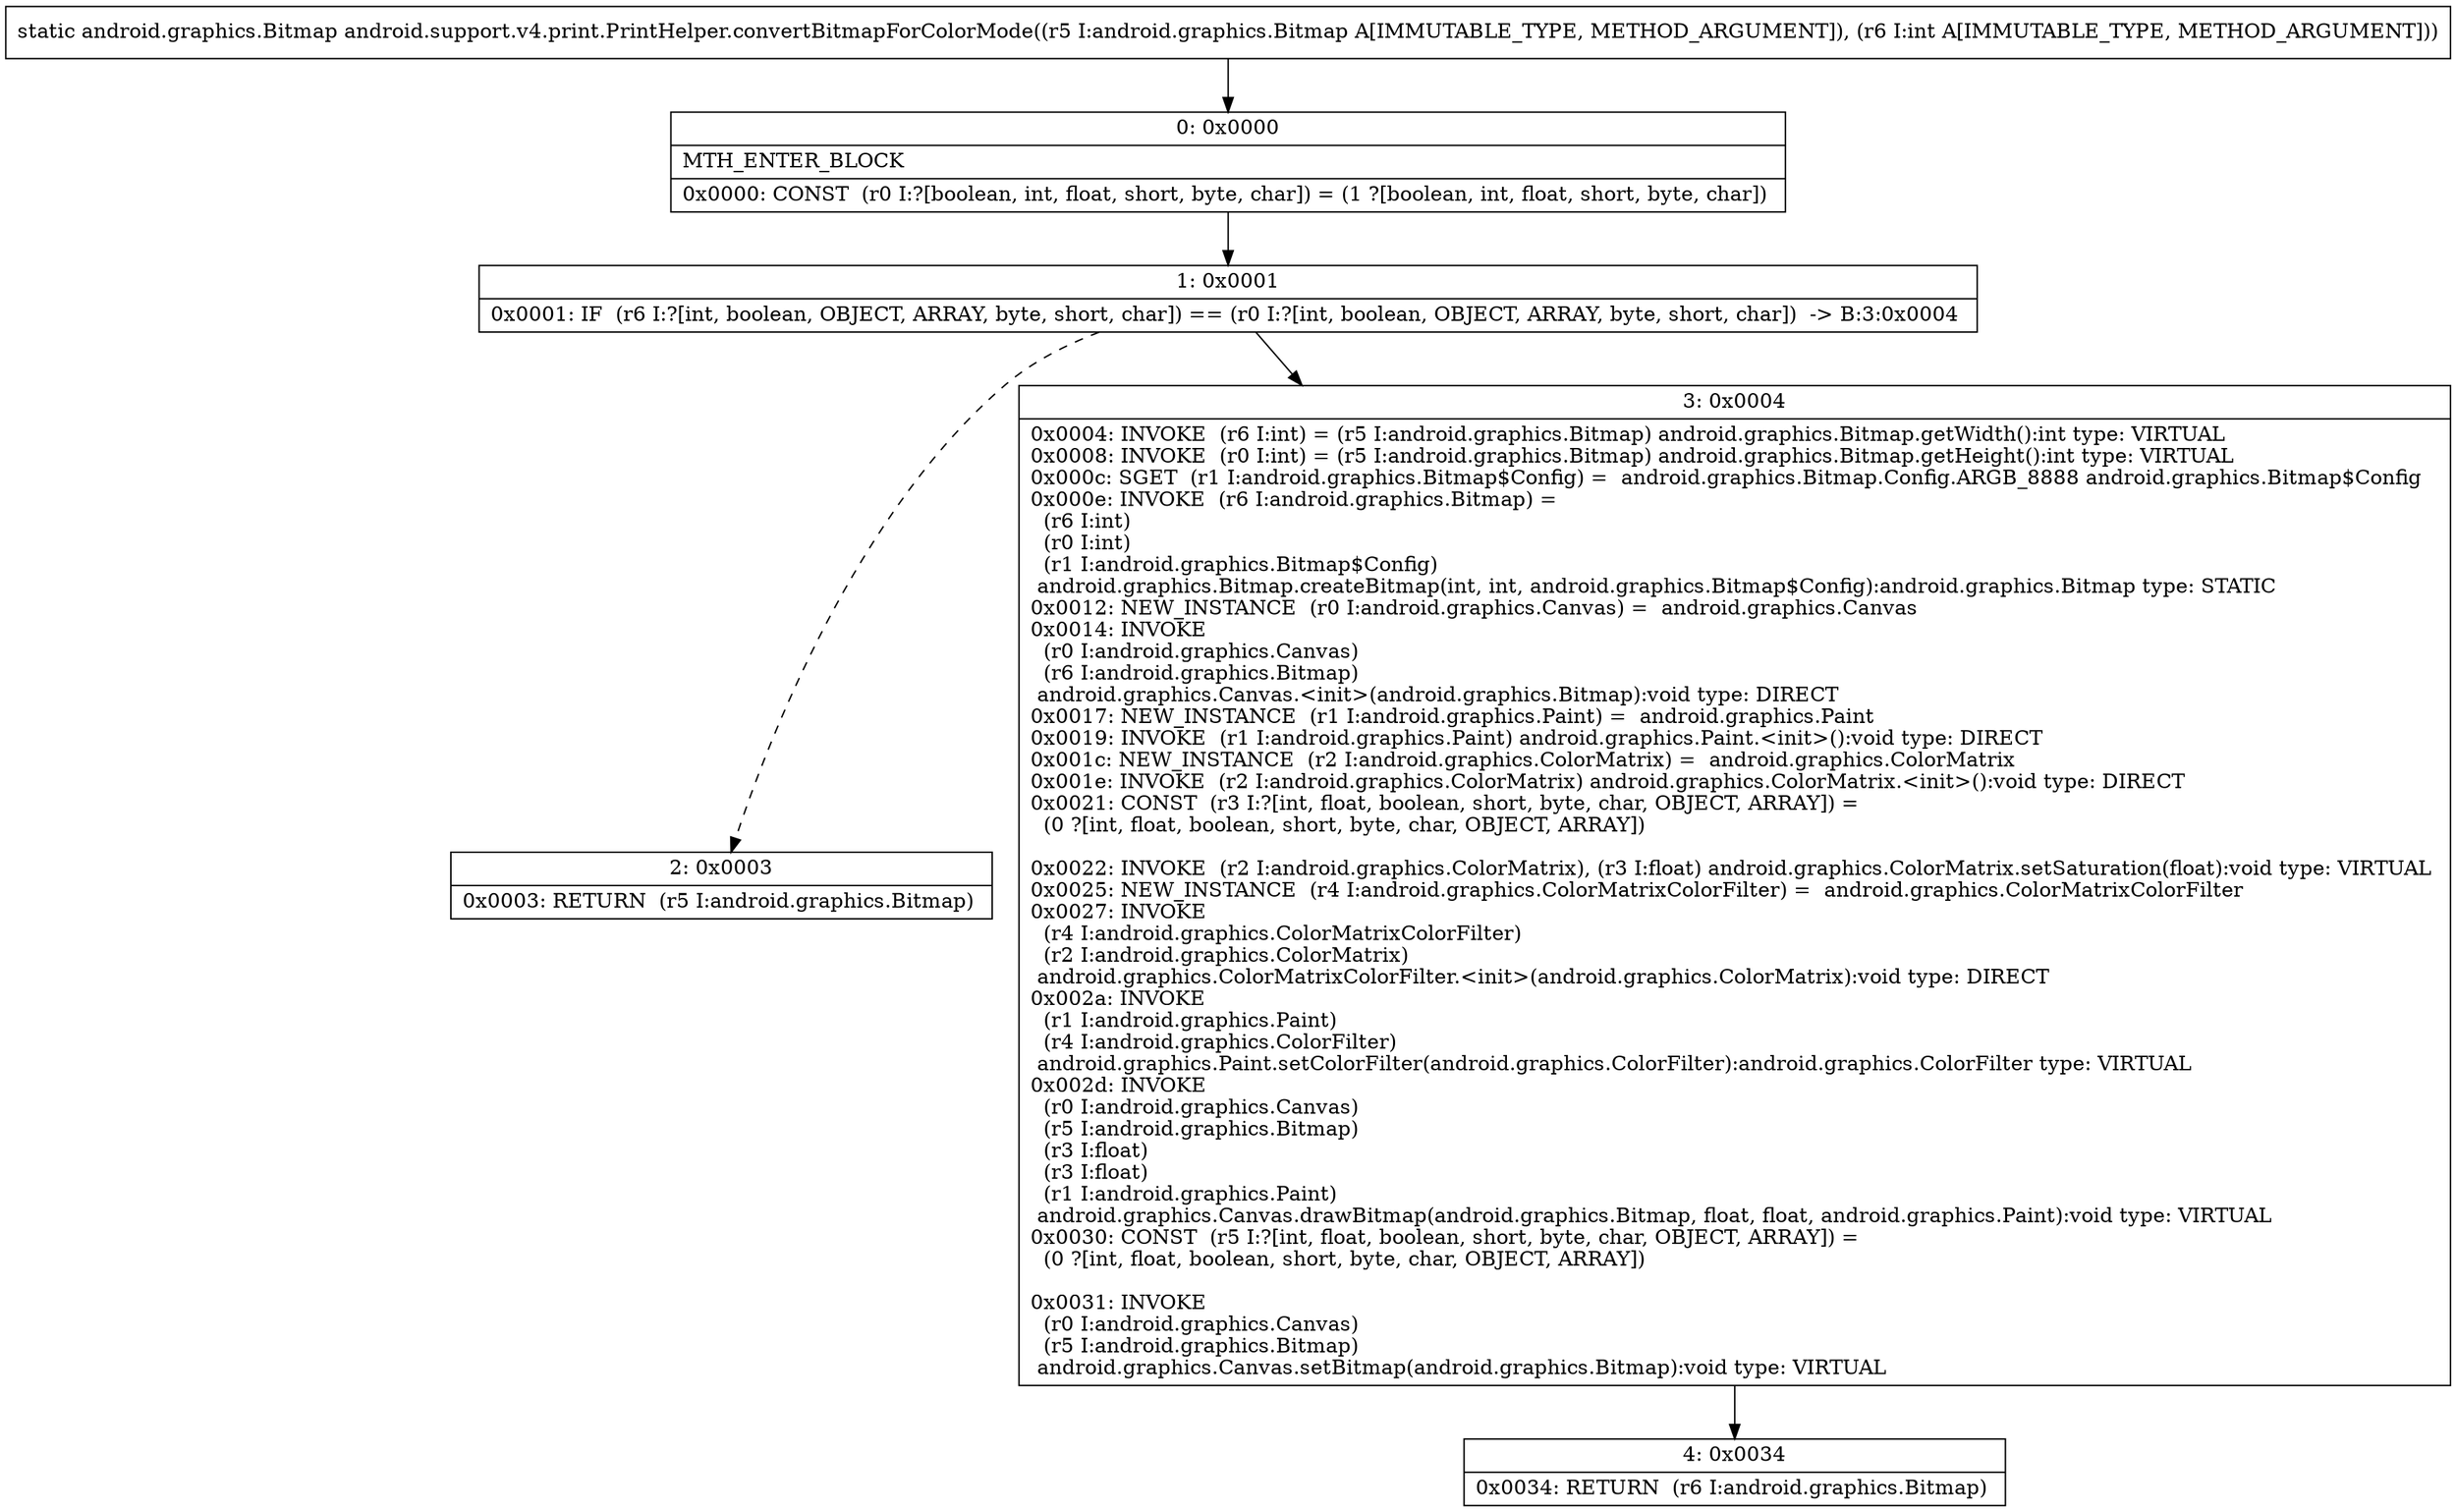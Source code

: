 digraph "CFG forandroid.support.v4.print.PrintHelper.convertBitmapForColorMode(Landroid\/graphics\/Bitmap;I)Landroid\/graphics\/Bitmap;" {
Node_0 [shape=record,label="{0\:\ 0x0000|MTH_ENTER_BLOCK\l|0x0000: CONST  (r0 I:?[boolean, int, float, short, byte, char]) = (1 ?[boolean, int, float, short, byte, char]) \l}"];
Node_1 [shape=record,label="{1\:\ 0x0001|0x0001: IF  (r6 I:?[int, boolean, OBJECT, ARRAY, byte, short, char]) == (r0 I:?[int, boolean, OBJECT, ARRAY, byte, short, char])  \-\> B:3:0x0004 \l}"];
Node_2 [shape=record,label="{2\:\ 0x0003|0x0003: RETURN  (r5 I:android.graphics.Bitmap) \l}"];
Node_3 [shape=record,label="{3\:\ 0x0004|0x0004: INVOKE  (r6 I:int) = (r5 I:android.graphics.Bitmap) android.graphics.Bitmap.getWidth():int type: VIRTUAL \l0x0008: INVOKE  (r0 I:int) = (r5 I:android.graphics.Bitmap) android.graphics.Bitmap.getHeight():int type: VIRTUAL \l0x000c: SGET  (r1 I:android.graphics.Bitmap$Config) =  android.graphics.Bitmap.Config.ARGB_8888 android.graphics.Bitmap$Config \l0x000e: INVOKE  (r6 I:android.graphics.Bitmap) = \l  (r6 I:int)\l  (r0 I:int)\l  (r1 I:android.graphics.Bitmap$Config)\l android.graphics.Bitmap.createBitmap(int, int, android.graphics.Bitmap$Config):android.graphics.Bitmap type: STATIC \l0x0012: NEW_INSTANCE  (r0 I:android.graphics.Canvas) =  android.graphics.Canvas \l0x0014: INVOKE  \l  (r0 I:android.graphics.Canvas)\l  (r6 I:android.graphics.Bitmap)\l android.graphics.Canvas.\<init\>(android.graphics.Bitmap):void type: DIRECT \l0x0017: NEW_INSTANCE  (r1 I:android.graphics.Paint) =  android.graphics.Paint \l0x0019: INVOKE  (r1 I:android.graphics.Paint) android.graphics.Paint.\<init\>():void type: DIRECT \l0x001c: NEW_INSTANCE  (r2 I:android.graphics.ColorMatrix) =  android.graphics.ColorMatrix \l0x001e: INVOKE  (r2 I:android.graphics.ColorMatrix) android.graphics.ColorMatrix.\<init\>():void type: DIRECT \l0x0021: CONST  (r3 I:?[int, float, boolean, short, byte, char, OBJECT, ARRAY]) = \l  (0 ?[int, float, boolean, short, byte, char, OBJECT, ARRAY])\l \l0x0022: INVOKE  (r2 I:android.graphics.ColorMatrix), (r3 I:float) android.graphics.ColorMatrix.setSaturation(float):void type: VIRTUAL \l0x0025: NEW_INSTANCE  (r4 I:android.graphics.ColorMatrixColorFilter) =  android.graphics.ColorMatrixColorFilter \l0x0027: INVOKE  \l  (r4 I:android.graphics.ColorMatrixColorFilter)\l  (r2 I:android.graphics.ColorMatrix)\l android.graphics.ColorMatrixColorFilter.\<init\>(android.graphics.ColorMatrix):void type: DIRECT \l0x002a: INVOKE  \l  (r1 I:android.graphics.Paint)\l  (r4 I:android.graphics.ColorFilter)\l android.graphics.Paint.setColorFilter(android.graphics.ColorFilter):android.graphics.ColorFilter type: VIRTUAL \l0x002d: INVOKE  \l  (r0 I:android.graphics.Canvas)\l  (r5 I:android.graphics.Bitmap)\l  (r3 I:float)\l  (r3 I:float)\l  (r1 I:android.graphics.Paint)\l android.graphics.Canvas.drawBitmap(android.graphics.Bitmap, float, float, android.graphics.Paint):void type: VIRTUAL \l0x0030: CONST  (r5 I:?[int, float, boolean, short, byte, char, OBJECT, ARRAY]) = \l  (0 ?[int, float, boolean, short, byte, char, OBJECT, ARRAY])\l \l0x0031: INVOKE  \l  (r0 I:android.graphics.Canvas)\l  (r5 I:android.graphics.Bitmap)\l android.graphics.Canvas.setBitmap(android.graphics.Bitmap):void type: VIRTUAL \l}"];
Node_4 [shape=record,label="{4\:\ 0x0034|0x0034: RETURN  (r6 I:android.graphics.Bitmap) \l}"];
MethodNode[shape=record,label="{static android.graphics.Bitmap android.support.v4.print.PrintHelper.convertBitmapForColorMode((r5 I:android.graphics.Bitmap A[IMMUTABLE_TYPE, METHOD_ARGUMENT]), (r6 I:int A[IMMUTABLE_TYPE, METHOD_ARGUMENT])) }"];
MethodNode -> Node_0;
Node_0 -> Node_1;
Node_1 -> Node_2[style=dashed];
Node_1 -> Node_3;
Node_3 -> Node_4;
}

